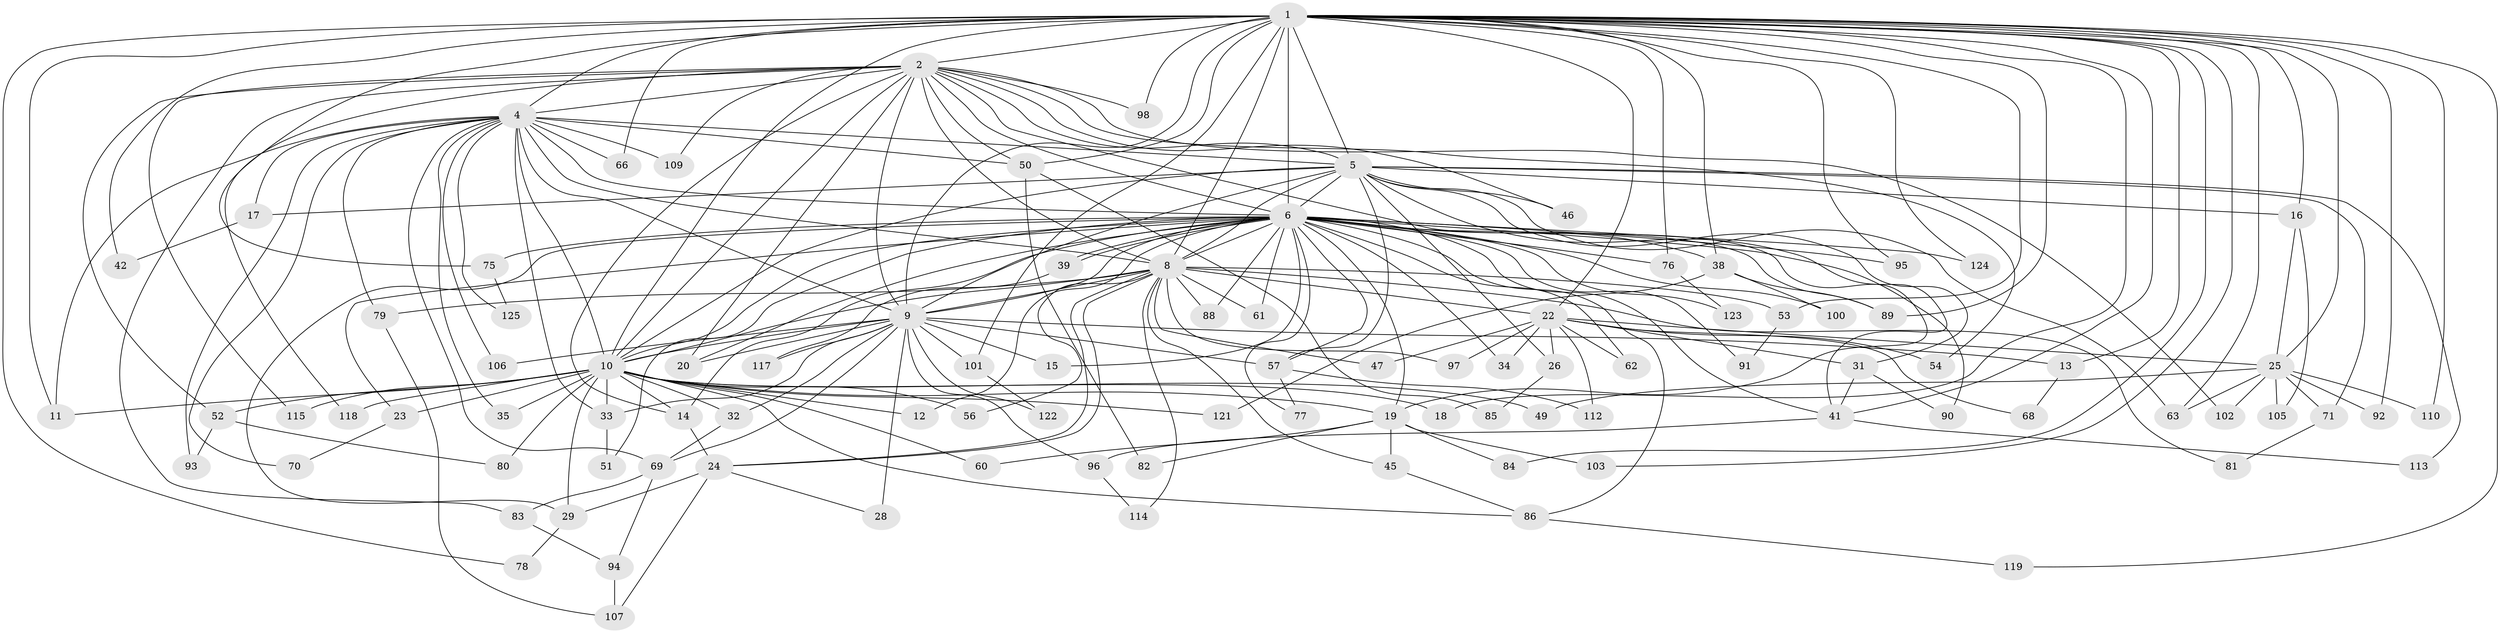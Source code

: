 // Generated by graph-tools (version 1.1) at 2025/23/03/03/25 07:23:37]
// undirected, 98 vertices, 225 edges
graph export_dot {
graph [start="1"]
  node [color=gray90,style=filled];
  1 [super="+3"];
  2 [super="+7"];
  4 [super="+44"];
  5 [super="+36"];
  6 [super="+30"];
  8 [super="+67"];
  9 [super="+21"];
  10 [super="+64"];
  11 [super="+74"];
  12;
  13;
  14;
  15;
  16;
  17;
  18;
  19 [super="+27"];
  20 [super="+99"];
  22 [super="+37"];
  23;
  24 [super="+40"];
  25 [super="+73"];
  26;
  28 [super="+58"];
  29 [super="+108"];
  31 [super="+59"];
  32;
  33 [super="+48"];
  34;
  35;
  38;
  39;
  41 [super="+43"];
  42;
  45 [super="+104"];
  46;
  47;
  49;
  50 [super="+55"];
  51;
  52;
  53;
  54;
  56;
  57 [super="+65"];
  60;
  61;
  62;
  63 [super="+87"];
  66;
  68;
  69 [super="+72"];
  70 [super="+111"];
  71;
  75;
  76;
  77;
  78;
  79 [super="+120"];
  80;
  81;
  82;
  83;
  84;
  85;
  86;
  88;
  89 [super="+116"];
  90;
  91;
  92;
  93;
  94;
  95;
  96;
  97;
  98;
  100;
  101;
  102;
  103;
  105;
  106;
  107;
  109;
  110;
  112;
  113;
  114;
  115;
  117;
  118;
  119;
  121;
  122;
  123;
  124;
  125;
  1 -- 2 [weight=4];
  1 -- 4 [weight=2];
  1 -- 5 [weight=2];
  1 -- 6 [weight=2];
  1 -- 8 [weight=2];
  1 -- 9 [weight=3];
  1 -- 10 [weight=2];
  1 -- 13;
  1 -- 16;
  1 -- 18;
  1 -- 22 [weight=2];
  1 -- 25;
  1 -- 38;
  1 -- 41;
  1 -- 53;
  1 -- 63;
  1 -- 78;
  1 -- 98;
  1 -- 103;
  1 -- 124;
  1 -- 66;
  1 -- 11;
  1 -- 75;
  1 -- 76;
  1 -- 84;
  1 -- 89;
  1 -- 92;
  1 -- 95;
  1 -- 101;
  1 -- 42;
  1 -- 110;
  1 -- 50;
  1 -- 119;
  2 -- 4 [weight=2];
  2 -- 5 [weight=2];
  2 -- 6 [weight=2];
  2 -- 8 [weight=2];
  2 -- 9 [weight=2];
  2 -- 10 [weight=2];
  2 -- 14;
  2 -- 52;
  2 -- 83;
  2 -- 102;
  2 -- 118;
  2 -- 19;
  2 -- 20;
  2 -- 98;
  2 -- 109;
  2 -- 46;
  2 -- 50;
  2 -- 115;
  2 -- 54;
  4 -- 5;
  4 -- 6 [weight=2];
  4 -- 8;
  4 -- 9;
  4 -- 10;
  4 -- 11;
  4 -- 17;
  4 -- 35;
  4 -- 50;
  4 -- 70 [weight=2];
  4 -- 79;
  4 -- 93;
  4 -- 109;
  4 -- 66;
  4 -- 69;
  4 -- 106;
  4 -- 125;
  4 -- 33;
  5 -- 6;
  5 -- 8 [weight=2];
  5 -- 9 [weight=2];
  5 -- 10;
  5 -- 16;
  5 -- 17;
  5 -- 26;
  5 -- 31;
  5 -- 41;
  5 -- 46;
  5 -- 57;
  5 -- 63;
  5 -- 71;
  5 -- 113;
  6 -- 8;
  6 -- 9 [weight=2];
  6 -- 10;
  6 -- 12;
  6 -- 14;
  6 -- 15;
  6 -- 23;
  6 -- 29;
  6 -- 34;
  6 -- 39;
  6 -- 39;
  6 -- 51;
  6 -- 61;
  6 -- 76;
  6 -- 77;
  6 -- 88;
  6 -- 89;
  6 -- 90;
  6 -- 95;
  6 -- 123;
  6 -- 124;
  6 -- 41;
  6 -- 100;
  6 -- 38;
  6 -- 75;
  6 -- 86;
  6 -- 91;
  6 -- 62;
  6 -- 57;
  6 -- 20;
  6 -- 19;
  8 -- 9;
  8 -- 10;
  8 -- 22;
  8 -- 24;
  8 -- 24;
  8 -- 45;
  8 -- 47;
  8 -- 53;
  8 -- 56;
  8 -- 61;
  8 -- 79;
  8 -- 81;
  8 -- 88;
  8 -- 97;
  8 -- 114;
  9 -- 10;
  9 -- 13;
  9 -- 15;
  9 -- 20;
  9 -- 28 [weight=2];
  9 -- 32;
  9 -- 33;
  9 -- 57;
  9 -- 96;
  9 -- 101;
  9 -- 106;
  9 -- 117;
  9 -- 122;
  9 -- 69;
  10 -- 12;
  10 -- 18;
  10 -- 19;
  10 -- 23;
  10 -- 29;
  10 -- 32;
  10 -- 33;
  10 -- 35;
  10 -- 49;
  10 -- 52;
  10 -- 56;
  10 -- 60;
  10 -- 80;
  10 -- 86;
  10 -- 115;
  10 -- 118;
  10 -- 121;
  10 -- 14;
  10 -- 11;
  13 -- 68;
  14 -- 24;
  16 -- 25;
  16 -- 105;
  17 -- 42;
  19 -- 45;
  19 -- 82;
  19 -- 84;
  19 -- 103;
  19 -- 60;
  22 -- 26;
  22 -- 31;
  22 -- 34;
  22 -- 47;
  22 -- 54;
  22 -- 62;
  22 -- 68;
  22 -- 97;
  22 -- 112;
  22 -- 25;
  23 -- 70;
  24 -- 28;
  24 -- 107;
  24 -- 29;
  25 -- 49;
  25 -- 71;
  25 -- 92;
  25 -- 102;
  25 -- 110;
  25 -- 105;
  25 -- 63;
  26 -- 85;
  29 -- 78;
  31 -- 41;
  31 -- 90;
  32 -- 69;
  33 -- 51;
  38 -- 100;
  38 -- 121;
  38 -- 89;
  39 -- 117;
  41 -- 96;
  41 -- 113;
  45 -- 86;
  50 -- 82;
  50 -- 85;
  52 -- 80;
  52 -- 93;
  53 -- 91;
  57 -- 77;
  57 -- 112;
  69 -- 83;
  69 -- 94;
  71 -- 81;
  75 -- 125;
  76 -- 123;
  79 -- 107;
  83 -- 94;
  86 -- 119;
  94 -- 107;
  96 -- 114;
  101 -- 122;
}
